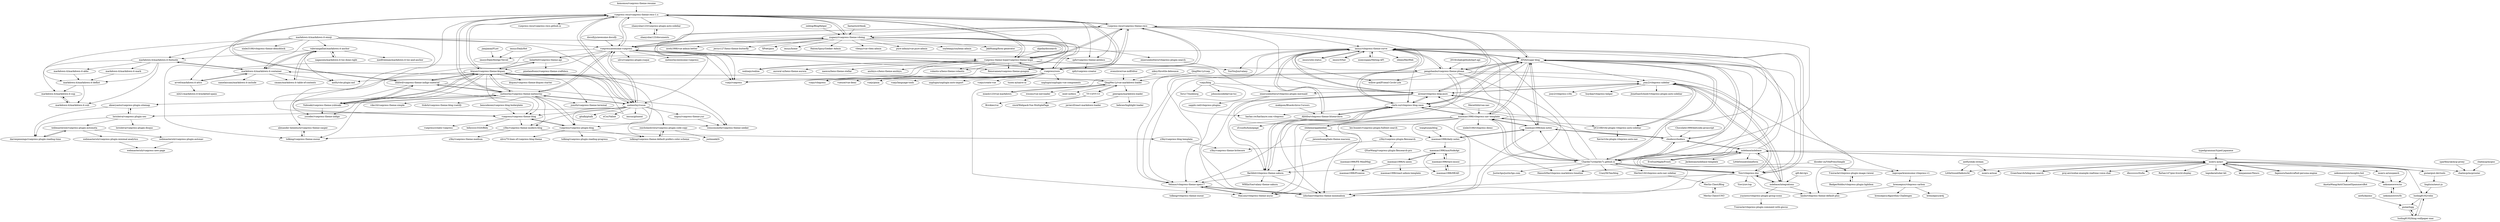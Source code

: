 digraph G {
"vuepress-reco/vuepress-theme-reco-1.x" -> "vuepress-reco/vuepress-theme-reco"
"vuepress-reco/vuepress-theme-reco-1.x" -> "xugaoyi/vuepress-theme-vdoing"
"vuepress-reco/vuepress-theme-reco-1.x" -> "vuepress/awesome-vuepress"
"vuepress-reco/vuepress-theme-reco-1.x" -> "vuepress-theme-hope/vuepress-theme-hope"
"vuepress-reco/vuepress-theme-reco-1.x" -> "vuepress-reco/vuepress-reco.github.io"
"vuepress-reco/vuepress-theme-reco-1.x" -> "zhhlwd/vuepress-theme-indigo-material"
"vuepress-reco/vuepress-theme-reco-1.x" -> "ktquez/vuepress-theme-ktquez"
"vuepress-reco/vuepress-theme-reco-1.x" -> "zpfz/vuepress-theme-antdocs"
"vuepress-reco/vuepress-theme-reco-1.x" -> "meteorlxy/vuepress-theme-meteorlxy"
"vuepress-reco/vuepress-theme-reco-1.x" -> "vuepress/core"
"vuepress-reco/vuepress-theme-reco-1.x" -> "vuejs/vuepress" ["e"=1]
"vuepress-reco/vuepress-theme-reco-1.x" -> "vuepress/vuepress-theme-blog"
"vuepress-reco/vuepress-theme-reco-1.x" -> "volantis-x/hexo-theme-volantis" ["e"=1]
"vuepress-reco/vuepress-theme-reco-1.x" -> "shanyuhai123/vuepress-plugin-auto-sidebar"
"vuepress-reco/vuepress-theme-reco-1.x" -> "meteorlxy/vssue"
"vuepress/awesome-vuepress" -> "vuepress-reco/vuepress-theme-reco-1.x"
"vuepress/awesome-vuepress" -> "vuepress/core"
"vuepress/awesome-vuepress" -> "vuepress-theme-hope/vuepress-theme-hope"
"vuepress/awesome-vuepress" -> "vuejs/vuepress" ["e"=1]
"vuepress/awesome-vuepress" -> "meteorlxy/vuepress-theme-meteorlxy"
"vuepress/awesome-vuepress" -> "meteorlxy/vssue"
"vuepress/awesome-vuepress" -> "xugaoyi/vuepress-theme-vdoing"
"vuepress/awesome-vuepress" -> "Renovamen/vuepress-theme-gungnir" ["e"=1]
"vuepress/awesome-vuepress" -> "ktquez/vuepress-theme-ktquez"
"vuepress/awesome-vuepress" -> "ulivz/vuepress-plugin-yuque" ["e"=1]
"vuepress/awesome-vuepress" -> "vuepress/vuepress-theme-blog"
"vuepress/awesome-vuepress" -> "linhe0x0/vuepress-theme-api"
"vuepress/awesome-vuepress" -> "meteorlxy/awesome-vuepress"
"vuepress/awesome-vuepress" -> "vuepress-reco/vuepress-theme-reco"
"vuepress/awesome-vuepress" -> "zpfz/vuepress-theme-antdocs"
"komomoo/vuepress-theme-resume" -> "vuepress-reco/vuepress-theme-reco-1.x" ["e"=1]
"docsifyjs/awesome-docsify" -> "vuepress/awesome-vuepress" ["e"=1]
"meteorlxy/vuepress-theme-meteorlxy" -> "ktquez/vuepress-theme-ktquez"
"meteorlxy/vuepress-theme-meteorlxy" -> "Yubisaki/vuepress-theme-yubisaki"
"meteorlxy/vuepress-theme-meteorlxy" -> "z3by/vuepress-theme-modern-blog"
"meteorlxy/vuepress-theme-meteorlxy" -> "vuepress/vuepress-plugin-blog"
"meteorlxy/vuepress-theme-meteorlxy" -> "vuepress/awesome-vuepress"
"meteorlxy/vuepress-theme-meteorlxy" -> "viko16/vuepress-theme-simple"
"meteorlxy/vuepress-theme-meteorlxy" -> "vuepress-reco/vuepress-theme-reco-1.x"
"meteorlxy/vuepress-theme-meteorlxy" -> "zhhlwd/vuepress-theme-indigo-material"
"meteorlxy/vuepress-theme-meteorlxy" -> "meteorlxy/vssue"
"meteorlxy/vuepress-theme-meteorlxy" -> "ttskch/vuepress-theme-blog-vuetify"
"meteorlxy/vuepress-theme-meteorlxy" -> "ekoeryanto/vuepress-plugin-sitemap"
"meteorlxy/vuepress-theme-meteorlxy" -> "wensonsmith/vuepress-theme-seeker"
"meteorlxy/vuepress-theme-meteorlxy" -> "jsmith/vuepress-theme-terminal"
"ktquez/vuepress-theme-ktquez" -> "meteorlxy/vuepress-theme-meteorlxy"
"ktquez/vuepress-theme-ktquez" -> "tolking/vuepress-theme-ououe"
"ktquez/vuepress-theme-ktquez" -> "linhe0x0/vuepress-theme-api"
"ktquez/vuepress-theme-ktquez" -> "Yubisaki/vuepress-theme-yubisaki"
"ktquez/vuepress-theme-ktquez" -> "ktquez/vuepress-theme-ktquez-starter"
"ktquez/vuepress-theme-ktquez" -> "jsmith/vuepress-theme-terminal"
"ktquez/vuepress-theme-ktquez" -> "z3by/vuepress-theme-modern-blog"
"ktquez/vuepress-theme-ktquez" -> "yscoder/vuepress-theme-indigo"
"ktquez/vuepress-theme-ktquez" -> "vuepress/vuepress-plugin-blog"
"ktquez/vuepress-theme-ktquez" -> "alexander-heimbuch/vuepress-theme-casper"
"ktquez/vuepress-theme-ktquez" -> "zhhlwd/vuepress-theme-indigo-material"
"ktquez/vuepress-theme-ktquez" -> "wensonsmith/vuepress-theme-seeker"
"ktquez/vuepress-theme-ktquez" -> "vuepress-reco/vuepress-theme-reco-1.x"
"ktquez/vuepress-theme-ktquez" -> "meteorlxy/vssue"
"ktquez/vuepress-theme-ktquez" -> "vuepress/vuepress-theme-blog"
"shanyuhai123/documents" -> "shanyuhai123/vuepress-plugin-auto-sidebar"
"linhe0x0/vuepress-theme-api" -> "pixelandtonic/vuepress-theme-craftdocs"
"linhe0x0/vuepress-theme-api" -> "ktquez/vuepress-theme-ktquez"
"linhe0x0/vuepress-theme-api" -> "tolking/vuepress-theme-ououe"
"maomao1996/mm-notes" -> "maomao1996/daily-notes"
"maomao1996/mm-notes" -> "maomao1996/vitepress-nav-template"
"maomao1996/mm-notes" -> "chodocs/chodocs"
"maomao1996/mm-notes" -> "ATQQ/sugar-blog"
"maomao1996/mm-notes" -> "izhichao/vitepress-theme-minimalism"
"bencodezen/vuepress-blog-boilerplate" -> "vuepress/vuepress-theme-blog" ["e"=1]
"meteorlxy/vssue" -> "vuepress/vuepress-plugin-blog"
"meteorlxy/vssue" -> "ktquez/vuepress-theme-ktquez"
"meteorlxy/vssue" -> "vuepress/awesome-vuepress"
"meteorlxy/vssue" -> "cnguu/vuepress-theme-yur"
"meteorlxy/vssue" -> "gitalk/gitalk" ["e"=1]
"meteorlxy/vssue" -> "meteorlxy/vuepress-theme-meteorlxy"
"meteorlxy/vssue" -> "xCss/Valine" ["e"=1]
"meteorlxy/vssue" -> "vuepress/vuepress-theme-blog"
"meteorlxy/vssue" -> "tolking/vuepress-theme-default-prefers-color-scheme"
"meteorlxy/vssue" -> "znicholasbrown/vuepress-plugin-code-copy"
"meteorlxy/vssue" -> "lorisleiva/vuepress-plugin-seo"
"meteorlxy/vssue" -> "vuepress-reco/vuepress-theme-reco-1.x"
"meteorlxy/vssue" -> "imsun/gitment" ["e"=1]
"VV-UI/VV-UI" -> "QingWei-Li/vue-markdown-loader"
"VV-UI/VV-UI" -> "Brickies/vui" ["e"=1]
"VV-UI/VV-UI" -> "cnu4/Webpack-Vue-MultiplePage" ["e"=1]
"Yubisaki/vuepress-theme-yubisaki" -> "yscoder/vuepress-theme-indigo"
"Yubisaki/vuepress-theme-yubisaki" -> "ktquez/vuepress-theme-ktquez"
"Yubisaki/vuepress-theme-yubisaki" -> "meteorlxy/vuepress-theme-meteorlxy"
"Yubisaki/vuepress-theme-yubisaki" -> "zhhlwd/vuepress-theme-indigo-material"
"wangtunan/blog" -> "maomao1996/daily-notes" ["e"=1]
"nagaozen/markdown-it-toc-done-right" -> "valeriangalliat/markdown-it-anchor"
"vuepress/vuepress-plugin-blog" -> "vuepress/vuepress-theme-blog"
"vuepress/vuepress-plugin-blog" -> "tolking/vuepress-theme-default-prefers-color-scheme"
"vuepress/vuepress-plugin-blog" -> "ulivz/70-lines-of-vuepress-blog-theme"
"vuepress/vuepress-plugin-blog" -> "tolking/vuepress-plugin-reading-progress"
"webmasterish/vuepress-plugin-minimal-analytics" -> "webmasterish/vuepress-new-page"
"webmasterish/vuepress-plugin-autometa" -> "webmasterish/vuepress-plugin-autonav"
"webmasterish/vuepress-plugin-autometa" -> "webmasterish/vuepress-plugin-minimal-analytics"
"webmasterish/vuepress-plugin-autometa" -> "darrenjennings/vuepress-plugin-reading-time"
"lorisleiva/vuepress-plugin-seo" -> "ekoeryanto/vuepress-plugin-sitemap"
"lorisleiva/vuepress-plugin-seo" -> "darrenjennings/vuepress-plugin-reading-time"
"lorisleiva/vuepress-plugin-seo" -> "lorisleiva/vuepress-plugin-disqus"
"lorisleiva/vuepress-plugin-seo" -> "webmasterish/vuepress-plugin-autometa"
"zhhlwd/vuepress-theme-indigo-material" -> "yscoder/vuepress-theme-indigo"
"zhhlwd/vuepress-theme-indigo-material" -> "Yubisaki/vuepress-theme-yubisaki"
"zhhlwd/vuepress-theme-indigo-material" -> "ktquez/vuepress-theme-ktquez"
"zhhlwd/vuepress-theme-indigo-material" -> "wensonsmith/vuepress-theme-seeker"
"zhhlwd/vuepress-theme-indigo-material" -> "vuepress-reco/vuepress-theme-reco-1.x"
"zhhlwd/vuepress-theme-indigo-material" -> "meteorlxy/vuepress-theme-meteorlxy"
"vuepress/vuepress-theme-blog" -> "vuepress/vuepress-plugin-blog"
"vuepress/vuepress-theme-blog" -> "vuepress/create-vuepress"
"vuepress/vuepress-theme-blog" -> "z3by/vuepress-theme-modern-blog"
"vuepress/vuepress-theme-blog" -> "billyyyyy3320/Billy"
"alexander-heimbuch/vuepress-theme-casper" -> "tolking/vuepress-theme-ououe"
"maomao1996/ts-axios" -> "maomao1996/mmNodeApi"
"maomao1996/ts-axios" -> "maomao1996/react-admin-template"
"maomao1996/ts-axios" -> "maomao1996/Promise"
"ekoeryanto/vuepress-plugin-sitemap" -> "lorisleiva/vuepress-plugin-seo"
"ekoeryanto/vuepress-plugin-sitemap" -> "darrenjennings/vuepress-plugin-reading-time"
"maomao1996/mmNodeApi" -> "maomao1996/taro-music"
"maomao1996/mmNodeApi" -> "maomao1996/ts-axios"
"maomao1996/mmNodeApi" -> "maomao1996/HEAD"
"tolking/vuepress-theme-ououe" -> "alexander-heimbuch/vuepress-theme-casper"
"darrenjennings/vuepress-plugin-reading-time" -> "webmasterish/vuepress-plugin-autometa"
"maomao1996/HEAD" -> "maomao1996/taro-music"
"webmasterish/vuepress-plugin-autonav" -> "webmasterish/vuepress-new-page"
"maomao1996/taro-music" -> "maomao1996/mmNodeApi"
"maomao1996/taro-music" -> "maomao1996/HEAD"
"vuepress/core" -> "vuepress-theme-hope/vuepress-theme-hope"
"vuepress/core" -> "vuejs/vitepress" ["e"=1]
"vuepress/core" -> "vuepress/awesome-vuepress"
"vuepress/core" -> "xugaoyi/vuepress-theme-vdoing"
"vuepress/core" -> "vuejs/vuepress" ["e"=1]
"vuepress/core" -> "vuepress-reco/vuepress-theme-reco"
"vuepress/core" -> "vuejs/language-tools" ["e"=1]
"vuepress/core" -> "vuepress-reco/vuepress-theme-reco-1.x"
"vuepress/core" -> "unplugin/unplugin-auto-import" ["e"=1]
"vuepress/core" -> "vuejs/create-vue" ["e"=1]
"vuepress/core" -> "tusen-ai/naive-ui" ["e"=1]
"vuepress/core" -> "unplugin/unplugin-vue-components" ["e"=1]
"vuepress/core" -> "antfu/vite-plugin-md" ["e"=1]
"vuepress/core" -> "vueuse/vue-demi" ["e"=1]
"vuepress/core" -> "vuejs/pinia" ["e"=1]
"onblog/BlogHelper" -> "xugaoyi/vuepress-theme-vdoing" ["e"=1]
"xugaoyi/vuepress-theme-vdoing" -> "vuepress-theme-hope/vuepress-theme-hope"
"xugaoyi/vuepress-theme-vdoing" -> "vuepress-reco/vuepress-theme-reco-1.x"
"xugaoyi/vuepress-theme-vdoing" -> "vuepress/core"
"xugaoyi/vuepress-theme-vdoing" -> "vuejs/vuepress" ["e"=1]
"xugaoyi/vuepress-theme-vdoing" -> "vuepress/awesome-vuepress"
"xugaoyi/vuepress-theme-vdoing" -> "vbenjs/vue-vben-admin" ["e"=1]
"xugaoyi/vuepress-theme-vdoing" -> "pure-admin/vue-pure-admin" ["e"=1]
"xugaoyi/vuepress-theme-vdoing" -> "soybeanjs/soybean-admin" ["e"=1]
"xugaoyi/vuepress-theme-vdoing" -> "JakHuang/form-generator" ["e"=1]
"xugaoyi/vuepress-theme-vdoing" -> "zxwk1998/vue-admin-better" ["e"=1]
"xugaoyi/vuepress-theme-vdoing" -> "jerryc127/hexo-theme-butterfly" ["e"=1]
"xugaoyi/vuepress-theme-vdoing" -> "XPoet/picx" ["e"=1]
"xugaoyi/vuepress-theme-vdoing" -> "vuejs/vitepress" ["e"=1]
"xugaoyi/vuepress-theme-vdoing" -> "imsyy/home" ["e"=1]
"xugaoyi/vuepress-theme-vdoing" -> "HalseySpicy/Geeker-Admin" ["e"=1]
"niksy/throttle-debounce" -> "QingWei-Li/vue-markdown-loader" ["e"=1]
"vuepress-theme-hope/vuepress-theme-hope" -> "xugaoyi/vuepress-theme-vdoing"
"vuepress-theme-hope/vuepress-theme-hope" -> "vuepress/core"
"vuepress-theme-hope/vuepress-theme-hope" -> "vuepress-reco/vuepress-theme-reco"
"vuepress-theme-hope/vuepress-theme-hope" -> "vuepress/awesome-vuepress"
"vuepress-theme-hope/vuepress-theme-hope" -> "vuepress-reco/vuepress-theme-reco-1.x"
"vuepress-theme-hope/vuepress-theme-hope" -> "walinejs/waline" ["e"=1]
"vuepress-theme-hope/vuepress-theme-hope" -> "pengzhanbo/vuepress-theme-plume"
"vuepress-theme-hope/vuepress-theme-hope" -> "vuejs/vitepress" ["e"=1]
"vuepress-theme-hope/vuepress-theme-hope" -> "auroral-ui/hexo-theme-aurora" ["e"=1]
"vuepress-theme-hope/vuepress-theme-hope" -> "Renovamen/vuepress-theme-gungnir" ["e"=1]
"vuepress-theme-hope/vuepress-theme-hope" -> "vuejs/vuepress" ["e"=1]
"vuepress-theme-hope/vuepress-theme-hope" -> "xaoxuu/hexo-theme-stellar" ["e"=1]
"vuepress-theme-hope/vuepress-theme-hope" -> "YunYouJun/valaxy" ["e"=1]
"vuepress-theme-hope/vuepress-theme-hope" -> "volantis-x/hexo-theme-volantis" ["e"=1]
"vuepress-theme-hope/vuepress-theme-hope" -> "anzhiyu-c/hexo-theme-anzhiyu" ["e"=1]
"leo-buneev/vuepress-plugin-fulltext-search" -> "z3by/vuepress-plugin-flexsearch"
"ATQQ/sugar-blog" -> "clark-cui/vitepress-blog-zaun"
"ATQQ/sugar-blog" -> "Charles7c/charles7c.github.io"
"ATQQ/sugar-blog" -> "airene/vitepress-blog-pure"
"ATQQ/sugar-blog" -> "maomao1996/vitepress-nav-template"
"ATQQ/sugar-blog" -> "chodocs/chodocs"
"ATQQ/sugar-blog" -> "maomao1996/mm-notes"
"ATQQ/sugar-blog" -> "imsyy/vitepress-theme-curve"
"ATQQ/sugar-blog" -> "flaribbit/vitepress-theme-sakura"
"ATQQ/sugar-blog" -> "Velonor/vitepress-theme-open17"
"ATQQ/sugar-blog" -> "vuepress-reco/vuepress-theme-reco"
"ATQQ/sugar-blog" -> "logicspark/awesome-vitepress-v1"
"ATQQ/sugar-blog" -> "Yiov/vitepress-doc"
"ATQQ/sugar-blog" -> "izhichao/vitepress-theme-minimalism"
"ATQQ/sugar-blog" -> "jooy2/vitepress-sidebar"
"ATQQ/sugar-blog" -> "pengzhanbo/vuepress-theme-plume"
"clark-cui/vitepress-blog-zaun" -> "airene/vitepress-blog-pure"
"clark-cui/vitepress-blog-zaun" -> "ATQQ/sugar-blog"
"clark-cui/vitepress-blog-zaun" -> "flaribbit/vitepress-theme-sakura"
"clark-cui/vitepress-blog-zaun" -> "imsyy/vitepress-theme-curve"
"clark-cui/vitepress-blog-zaun" -> "izhichao/vitepress-theme-minimalism"
"clark-cui/vitepress-blog-zaun" -> "Alittfre/vitepress-theme-bluearchive"
"clark-cui/vitepress-blog-zaun" -> "harlan-zw/harlanzw.com-vitepress"
"clark-cui/vitepress-blog-zaun" -> "maomao1996/vitepress-nav-template"
"markdown-it/markdown-it-footnote" -> "markdown-it/markdown-it-deflist"
"markdown-it/markdown-it-footnote" -> "markdown-it/markdown-it-abbr"
"markdown-it/markdown-it-footnote" -> "markdown-it/markdown-it-sup"
"markdown-it/markdown-it-footnote" -> "markdown-it/markdown-it-sub"
"markdown-it/markdown-it-footnote" -> "markdown-it/markdown-it-mark"
"markdown-it/markdown-it-footnote" -> "markdown-it/markdown-it-container"
"z3by/vuepress-theme-modern-blog" -> "z3by/vuepress-theme-medium"
"z3by/vuepress-theme-modern-blog" -> "tolking/vuepress-theme-ououe"
"z3by/vuepress-theme-modern-blog" -> "z3by/vuepress-blog-template"
"Chocolate1999/leetcode-javascript" -> "chodocs/chodocs" ["e"=1]
"cnguu/vuepress-theme-yur" -> "wensonsmith/vuepress-theme-seeker"
"peerigon/markdown-loader" -> "javiercf/react-markdown-loader"
"peerigon/markdown-loader" -> "bebraw/highlight-loader"
"markdown-it/markdown-it-emoji" -> "valeriangalliat/markdown-it-anchor"
"markdown-it/markdown-it-emoji" -> "markdown-it/markdown-it-container"
"markdown-it/markdown-it-emoji" -> "markdown-it/markdown-it-footnote"
"markdown-it/markdown-it-emoji" -> "vuepress/awesome-vuepress"
"markdown-it/markdown-it-emoji" -> "markdown-it/markdown-it-deflist"
"markdown-it/markdown-it-emoji" -> "emersonbottero/vitepress-plugin-search"
"markdown-it/markdown-it-emoji" -> "vuepress/vuepress-theme-blog"
"markdown-it/markdown-it-emoji" -> "arve0/markdown-it-attrs"
"markdown-it/markdown-it-emoji" -> "xinlei3166/vitepress-theme-demoblock" ["e"=1]
"markdown-it/markdown-it-emoji" -> "meteorlxy/vssue"
"markdown-it/markdown-it-abbr" -> "markdown-it/markdown-it-deflist"
"z3by/vuepress-plugin-flexsearch" -> "z3by/vuepress-theme-britecore"
"z3by/vuepress-plugin-flexsearch" -> "QYueWang/vuepress-plugin-flexsearch-pro"
"zpfz/vuepress-theme-antdocs" -> "zpfz/vuepress-creator"
"maomao1996/daily-notes" -> "maomao1996/mm-notes"
"maomao1996/daily-notes" -> "maomao1996/mmNodeApi"
"shanyuhai123/vuepress-plugin-auto-sidebar" -> "shanyuhai123/documents"
"markdown-it/markdown-it-sub" -> "markdown-it/markdown-it-sup"
"antfu/kaomo" -> "guiiai/logg"
"z3by/vuepress-blog-template" -> "z3by/vuepress-theme-britecore"
"tolking/vuepress-theme-default-prefers-color-scheme" -> "znicholasbrown/vuepress-plugin-code-copy"
"znicholasbrown/vuepress-plugin-code-copy" -> "tolking/vuepress-theme-default-prefers-color-scheme"
"znicholasbrown/vuepress-plugin-code-copy" -> "joshmeek/lv"
"markdown-it/markdown-it-mark" -> "markdown-it/markdown-it-deflist"
"markdown-it/markdown-it-deflist" -> "markdown-it/markdown-it-sup"
"markdown-it/markdown-it-deflist" -> "markdown-it/markdown-it-sub"
"markdown-it/markdown-it-sup" -> "markdown-it/markdown-it-sub"
"walinejs/waline" -> "vuepress-theme-hope/vuepress-theme-hope" ["e"=1]
"markdown-it/markdown-it-container" -> "markdown-it/markdown-it-footnote"
"markdown-it/markdown-it-container" -> "arve0/markdown-it-attrs"
"markdown-it/markdown-it-container" -> "valeriangalliat/markdown-it-anchor"
"markdown-it/markdown-it-container" -> "camelaissani/markdown-it-include"
"markdown-it/markdown-it-container" -> "antfu/vite-plugin-md" ["e"=1]
"markdown-it/markdown-it-container" -> "QingWei-Li/vue-markdown-loader"
"markdown-it/markdown-it-container" -> "cmaas/markdown-it-table-of-contents"
"vuejs/blog" -> "johnsoncodehk/vue-tsc" ["e"=1]
"vuejs/blog" -> "airene/vitepress-blog-pure"
"vuejs/blog" -> "harlan-zw/harlanzw.com-vitepress"
"vuejs/blog" -> "foru17/luoleiorg"
"Renovamen/vuepress-theme-gungnir" -> "vuepress-reco/vuepress-theme-reco" ["e"=1]
"vuepress-reco/vuepress-theme-reco" -> "vuepress-theme-hope/vuepress-theme-hope"
"vuepress-reco/vuepress-theme-reco" -> "vuepress-reco/vuepress-theme-reco-1.x"
"vuepress-reco/vuepress-theme-reco" -> "Renovamen/vuepress-theme-gungnir" ["e"=1]
"vuepress-reco/vuepress-theme-reco" -> "pengzhanbo/vuepress-theme-plume"
"vuepress-reco/vuepress-theme-reco" -> "ATQQ/sugar-blog"
"vuepress-reco/vuepress-theme-reco" -> "vuepress/core"
"vuepress-reco/vuepress-theme-reco" -> "xugaoyi/vuepress-theme-vdoing"
"vuepress-reco/vuepress-theme-reco" -> "vuepress/awesome-vuepress"
"vuepress-reco/vuepress-theme-reco" -> "imsyy/vitepress-theme-curve"
"vuepress-reco/vuepress-theme-reco" -> "clark-cui/vitepress-blog-zaun"
"vuepress-reco/vuepress-theme-reco" -> "zpfz/vuepress-theme-antdocs"
"vuepress-reco/vuepress-theme-reco" -> "Charles7c/charles7c.github.io"
"vuepress-reco/vuepress-theme-reco" -> "airene/vitepress-blog-pure"
"vuepress-reco/vuepress-theme-reco" -> "meteorlxy/vssue"
"airene/vitepress-blog-pure" -> "clark-cui/vitepress-blog-zaun"
"airene/vitepress-blog-pure" -> "izhichao/vitepress-theme-minimalism"
"airene/vitepress-blog-pure" -> "ATQQ/sugar-blog"
"airene/vitepress-blog-pure" -> "flaribbit/vitepress-theme-sakura"
"airene/vitepress-blog-pure" -> "Velonor/vitepress-theme-open17"
"airene/vitepress-blog-pure" -> "Charles7c/charles7c.github.io"
"airene/vitepress-blog-pure" -> "jooy2/vitepress-sidebar"
"airene/vitepress-blog-pure" -> "imsyy/vitepress-theme-curve"
"arve0/markdown-it-attrs" -> "markdown-it/markdown-it-container"
"arve0/markdown-it-attrs" -> "mb21/markdown-it-bracketed-spans"
"valeriangalliat/markdown-it-anchor" -> "nagaozen/markdown-it-toc-done-right"
"valeriangalliat/markdown-it-anchor" -> "cmaas/markdown-it-table-of-contents"
"valeriangalliat/markdown-it-anchor" -> "markdown-it/markdown-it-footnote"
"valeriangalliat/markdown-it-anchor" -> "medfreeman/markdown-it-toc-and-anchor"
"valeriangalliat/markdown-it-anchor" -> "markdown-it/markdown-it-container"
"valeriangalliat/markdown-it-anchor" -> "antfu/vite-plugin-md" ["e"=1]
"cmaas/markdown-it-table-of-contents" -> "valeriangalliat/markdown-it-anchor"
"algolia/docsearch" -> "vuepress-theme-hope/vuepress-theme-hope" ["e"=1]
"pengzhanbo/vuepress-theme-plume" -> "imsyy/vitepress-theme-curve"
"pengzhanbo/vuepress-theme-plume" -> "Yiov/vitepress-doc"
"pengzhanbo/vuepress-theme-plume" -> "vuepress-reco/vuepress-theme-reco"
"pengzhanbo/vuepress-theme-plume" -> "Velonor/vitepress-theme-open17"
"pengzhanbo/vuepress-theme-plume" -> "clark-cui/vitepress-blog-zaun"
"pengzhanbo/vuepress-theme-plume" -> "maomao1996/mm-notes"
"pengzhanbo/vuepress-theme-plume" -> "izhichao/vitepress-theme-minimalism"
"pengzhanbo/vuepress-theme-plume" -> "MaLuns/vitepress-theme-async"
"pengzhanbo/vuepress-theme-plume" -> "jooy2/vitepress-sidebar"
"pengzhanbo/vuepress-theme-plume" -> "shiheme/appbeebee"
"pengzhanbo/vuepress-theme-plume" -> "willow-god/Friend-Circle-Lite" ["e"=1]
"imsyy/site-status" -> "imsyy/vitepress-theme-curve" ["e"=1]
"Yiov/vitepress-doc" -> "Yiov/yiov.top"
"Yiov/vitepress-doc" -> "imsyy/vitepress-theme-curve"
"Yiov/vitepress-doc" -> "jooy2/vitepress-sidebar"
"Yiov/vitepress-doc" -> "lando/vitepress-theme-default-plus"
"Yiov/vitepress-doc" -> "nolebase/integrations"
"Yiov/vitepress-doc" -> "izhichao/vitepress-theme-minimalism"
"Yiov/vitepress-doc" -> "MaLuns/vitepress-theme-async"
"Yiov/vitepress-doc" -> "Charles7c/charles7c.github.io"
"Mereithhh/van-nav" -> "maomao1996/vitepress-nav-template" ["e"=1]
"fantasticit/think" -> "xugaoyi/vuepress-theme-vdoing" ["e"=1]
"2016rshah/githubchart-api" -> "pengzhanbo/vuepress-theme-plume" ["e"=1]
"imsyy/SNav" -> "imsyy/vitepress-theme-curve" ["e"=1]
"flaribbit/vitepress-theme-sakura" -> "clark-cui/vitepress-blog-zaun"
"flaribbit/vitepress-theme-sakura" -> "izhichao/vitepress-theme-minimalism"
"flaribbit/vitepress-theme-sakura" -> "WRXinYue/valaxy-theme-sakura"
"flaribbit/vitepress-theme-sakura" -> "Velonor/vitepress-theme-open17"
"nolebase/nolebase" -> "nolebase/integrations"
"nolebase/nolebase" -> "Charles7c/charles7c.github.io"
"nolebase/nolebase" -> "Jackiexiao/nolebase-template" ["e"=1]
"nolebase/nolebase" -> "chodocs/chodocs"
"nolebase/nolebase" -> "moeru-ai/airi"
"nolebase/nolebase" -> "ATQQ/sugar-blog"
"nolebase/nolebase" -> "EveSunMaple/Frosti" ["e"=1]
"nolebase/nolebase" -> "guiiai/guii-devtools"
"nolebase/nolebase" -> "LittleSound/slimeform" ["e"=1]
"emersonbottero/vitepress-plugin-search" -> "emersonbottero/vitepress-plugin-mermaid"
"emersonbottero/vitepress-plugin-mermaid" -> "HanochMa/vitepress-markdown-timeline"
"emersonbottero/vitepress-plugin-mermaid" -> "sapphi-red/vitepress-plugins"
"maomao1996/FE-MindMap" -> "maomao1996/Promise" ["e"=1]
"Merlin-Chest/UNO" -> "Merlin-Chest/Blog"
"Merlin-Chest/Blog" -> "Merlin-Chest/UNO"
"xizeyoupan/Meting-API" -> "imsyy/vitepress-theme-curve" ["e"=1]
"Charles7c/charles7c.github.io" -> "ATQQ/sugar-blog"
"Charles7c/charles7c.github.io" -> "chodocs/chodocs"
"Charles7c/charles7c.github.io" -> "maomao1996/vitepress-nav-template"
"Charles7c/charles7c.github.io" -> "flaribbit/vitepress-theme-sakura"
"Charles7c/charles7c.github.io" -> "Yiov/vitepress-doc"
"Charles7c/charles7c.github.io" -> "nolebase/nolebase"
"Charles7c/charles7c.github.io" -> "airene/vitepress-blog-pure"
"Charles7c/charles7c.github.io" -> "maomao1996/mm-notes"
"Charles7c/charles7c.github.io" -> "clark-cui/vitepress-blog-zaun"
"Charles7c/charles7c.github.io" -> "Merlin218/vitepress-auto-nav-sidebar"
"Charles7c/charles7c.github.io" -> "imsyy/vitepress-theme-curve"
"Charles7c/charles7c.github.io" -> "Justin3go/justin3go.com"
"Charles7c/charles7c.github.io" -> "CrazyMrYan/blog" ["e"=1]
"Charles7c/charles7c.github.io" -> "logicspark/awesome-vitepress-v1"
"Charles7c/charles7c.github.io" -> "HanochMa/vitepress-markdown-timeline"
"jooy2/vitepress-sidebar" -> "QC2168/vite-plugin-vitepress-auto-sidebar"
"jooy2/vitepress-sidebar" -> "Yiov/vitepress-doc"
"jooy2/vitepress-sidebar" -> "nolebase/integrations"
"jooy2/vitepress-sidebar" -> "jooy2/vitepress-i18n"
"jooy2/vitepress-sidebar" -> "huyikai/vitepress-helper"
"jooy2/vitepress-sidebar" -> "JonathanSchndr/vitepress-plugin-auto-sidebar"
"jooy2/vitepress-sidebar" -> "lando/vitepress-theme-default-plus"
"jooy2/vitepress-sidebar" -> "emersonbottero/vitepress-plugin-mermaid"
"jooy2/vitepress-sidebar" -> "airene/vitepress-blog-pure"
"miaolz123/vue-markdown" -> "QingWei-Li/vue-markdown-loader" ["e"=1]
"chodocs/chodocs" -> "Charles7c/charles7c.github.io"
"chodocs/chodocs" -> "ATQQ/sugar-blog"
"chodocs/chodocs" -> "maomao1996/mm-notes"
"chodocs/chodocs" -> "imsyy/vitepress-theme-curve"
"chodocs/chodocs" -> "nolebase/nolebase"
"chodocs/chodocs" -> "maomao1996/vitepress-nav-template"
"QC2168/vite-plugin-vitepress-auto-sidebar" -> "Xaviw/vite-plugin-vitepress-auto-nav"
"QC2168/vite-plugin-vitepress-auto-sidebar" -> "jooy2/vitepress-sidebar"
"Merlin218/vitepress-auto-nav-sidebar" -> "Merlin-Chest/Blog"
"makipom/BlueArchive-Cursors" -> "Alittfre/vitepress-theme-bluearchive" ["e"=1]
"imsyy/DailyHot" -> "imsyy/DailyHotApi-Vercel" ["e"=1]
"nolebase/integrations" -> "lando/vitepress-theme-default-plus"
"nolebase/integrations" -> "nolebase/nolebase"
"nolebase/integrations" -> "jooy2/vitepress-sidebar"
"nolebase/integrations" -> "yuyinws/vitepress-plugin-group-icons"
"nolebase/integrations" -> "Yiov/vitepress-doc"
"QingWei-Li/vue-markdown-loader" -> "wxsms/vue-md-loader"
"QingWei-Li/vue-markdown-loader" -> "miaolz123/vue-markdown" ["e"=1]
"QingWei-Li/vue-markdown-loader" -> "markdown-it/markdown-it-container"
"QingWei-Li/vue-markdown-loader" -> "VV-UI/VV-UI"
"QingWei-Li/vue-markdown-loader" -> "mint-ui/docs"
"QingWei-Li/vue-markdown-loader" -> "peerigon/markdown-loader"
"maomao1996/vitepress-nav-template" -> "maomao1996/mm-notes"
"maomao1996/vitepress-nav-template" -> "Charles7c/charles7c.github.io"
"maomao1996/vitepress-nav-template" -> "ATQQ/sugar-blog"
"maomao1996/vitepress-nav-template" -> "Velonor/vitepress-theme-open17"
"maomao1996/vitepress-nav-template" -> "shiheme/appbeebee"
"maomao1996/vitepress-nav-template" -> "clark-cui/vitepress-blog-zaun"
"maomao1996/vitepress-nav-template" -> "Yiov/vitepress-doc"
"maomao1996/vitepress-nav-template" -> "xinlei3166/vitepress-demo" ["e"=1]
"maomao1996/vitepress-nav-template" -> "maomao1996/daily-notes"
"maomao1996/vitepress-nav-template" -> "izhichao/vitepress-theme-minimalism"
"maomao1996/vitepress-nav-template" -> "airene/vitepress-blog-pure"
"maomao1996/vitepress-nav-template" -> "flaribbit/vitepress-theme-sakura"
"maomao1996/vitepress-nav-template" -> "imsyy/vitepress-theme-curve"
"maomao1996/vitepress-nav-template" -> "MaLuns/vitepress-theme-async"
"maomao1996/vitepress-nav-template" -> "QC2168/vite-plugin-vitepress-auto-sidebar"
"logicspark/awesome-vitepress-v1" -> "brenoepics/vitepress-carbon"
"nekomeowww/insights-bot" -> "nekomeowww/xo"
"nekomeowww/insights-bot" -> "AnotiaWang/AntiChannelSpammersBot"
"T-miracle/vitepress-plugin-image-viewer" -> "BadgerHobbs/vitepress-plugin-lightbox"
"izhichao/vitepress-theme-minimalism" -> "Velonor/vitepress-theme-open17"
"nekomeowww/fo" -> "nekomeowww/xo"
"nekomeowww/xo" -> "nekomeowww/fo"
"Alittfre/vitepress-theme-bluearchive" -> "imsyy/vitepress-theme-curve"
"Alittfre/vitepress-theme-bluearchive" -> "clark-cui/vitepress-blog-zaun"
"Alittfre/vitepress-theme-bluearchive" -> "sf-yuzifu/homepage" ["e"=1]
"Alittfre/vitepress-theme-bluearchive" -> "flaribbit/vitepress-theme-sakura"
"kimjammer/Neuro" -> "moeru-ai/airi" ["e"=1]
"shiheme/appbeebee" -> "izhichao/vitepress-theme-minimalism"
"shiheme/appbeebee" -> "MaLuns/vitepress-theme-async"
"shiheme/appbeebee" -> "jiewenhuang/halo-theme-macwen" ["e"=1]
"EveSunMaple/Frosti" -> "imsyy/vitepress-theme-curve" ["e"=1]
"EveSunMaple/Frosti" -> "nolebase/nolebase" ["e"=1]
"imsyy/vitepress-theme-curve" -> "Yiov/vitepress-doc"
"imsyy/vitepress-theme-curve" -> "clark-cui/vitepress-blog-zaun"
"imsyy/vitepress-theme-curve" -> "Alittfre/vitepress-theme-bluearchive"
"imsyy/vitepress-theme-curve" -> "Velonor/vitepress-theme-open17"
"imsyy/vitepress-theme-curve" -> "pengzhanbo/vuepress-theme-plume"
"imsyy/vitepress-theme-curve" -> "ATQQ/sugar-blog"
"imsyy/vitepress-theme-curve" -> "imsyy/site-status" ["e"=1]
"imsyy/vitepress-theme-curve" -> "imsyy/SNav" ["e"=1]
"imsyy/vitepress-theme-curve" -> "imsyy/DailyHotApi-Vercel"
"imsyy/vitepress-theme-curve" -> "willow-god/Friend-Circle-Lite" ["e"=1]
"imsyy/vitepress-theme-curve" -> "YunYouJun/valaxy" ["e"=1]
"imsyy/vitepress-theme-curve" -> "zhheo/HeoWeb" ["e"=1]
"imsyy/vitepress-theme-curve" -> "izhichao/vitepress-theme-minimalism"
"imsyy/vitepress-theme-curve" -> "xizeyoupan/Meting-API" ["e"=1]
"imsyy/vitepress-theme-curve" -> "airene/vitepress-blog-pure"
"QingWei-Li/vuep" -> "QingWei-Li/vue-markdown-loader" ["e"=1]
"dicoder-cn/VitePressSimple" -> "T-miracle/vitepress-plugin-image-viewer"
"dicoder-cn/VitePressSimple" -> "HanochMa/vitepress-markdown-timeline"
"brenoepics/vitepress-carbon" -> "brenoepics/at4j"
"brenoepics/vitepress-carbon" -> "lando/vitepress-theme-default-plus"
"brenoepics/vitepress-carbon" -> "brenoepics/Algorithm-Challenges"
"Velonor/vitepress-theme-open17" -> "izhichao/vitepress-theme-minimalism"
"Velonor/vitepress-theme-open17" -> "tolking/vitepress-theme-ououe"
"Velonor/vitepress-theme-open17" -> "MaLuns/vitepress-theme-async"
"MaLuns/vitepress-theme-async" -> "Velonor/vitepress-theme-open17"
"qifi-dev/qrs" -> "nolebase/integrations" ["e"=1]
"ovenslove/vue-mdEditor" -> "QingWei-Li/vue-markdown-loader" ["e"=1]
"yuyinws/vitepress-plugin-group-icons" -> "T-miracle/vitepress-plugin-comment-with-giscus"
"jianjianai/FList" -> "imsyy/DailyHotApi-Vercel" ["e"=1]
"moeru-ai/airi" -> "fagenorn/handcrafted-persona-engine" ["e"=1]
"moeru-ai/airi" -> "GramSearch/telegram-search" ["e"=1]
"moeru-ai/airi" -> "proj-airi/webai-example-realtime-voice-chat"
"moeru-ai/airi" -> "LittleSound/bekuto3d"
"moeru-ai/airi" -> "moeru-ai/xsai"
"moeru-ai/airi" -> "nolebase/nolebase"
"moeru-ai/airi" -> "kimjammer/Neuro" ["e"=1]
"moeru-ai/airi" -> "moeru-ai/unspeech"
"moeru-ai/airi" -> "chatmcp/mcprouter"
"moeru-ai/airi" -> "dbccccccc/ttsfm" ["e"=1]
"moeru-ai/airi" -> "nekomeowww/xo"
"moeru-ai/airi" -> "luoling8192/velin"
"moeru-ai/airi" -> "guiiai/guii-devtools"
"moeru-ai/airi" -> "RaSan147/pixi-live2d-display" ["e"=1]
"moeru-ai/airi" -> "tegnike/aituber-kit" ["e"=1]
"chatmcp/mcpso" -> "chatmcp/mcprouter" ["e"=1]
"guiiai/guii-devtools" -> "lingticio/neuri-js"
"lingticio/neuri-js" -> "luoling8192/velin"
"BadgerHobbs/vitepress-plugin-lightbox" -> "T-miracle/vitepress-plugin-image-viewer"
"guiiai/logg" -> "luoling8192/bing-wallpaper-mac"
"typedgrammar/typed-japanese" -> "moeru-ai/airi" ["e"=1]
"GramSearch/telegram-search" -> "moeru-ai/airi" ["e"=1]
"fagenorn/handcrafted-persona-engine" -> "moeru-ai/airi" ["e"=1]
"sparfenyuk/mcp-proxy" -> "chatmcp/mcprouter" ["e"=1]
"antfu/shiki-stream" -> "moeru-ai/xsai" ["e"=1]
"antfu/shiki-stream" -> "LittleSound/bekuto3d" ["e"=1]
"moeru-ai/unspeech" -> "nekomeowww/xo"
"luoling8192/bing-wallpaper-mac" -> "luoling8192/velin"
"luoling8192/bing-wallpaper-mac" -> "guiiai/logg"
"luoling8192/velin" -> "luoling8192/bing-wallpaper-mac"
"luoling8192/velin" -> "guiiai/logg"
"vuepress-reco/vuepress-theme-reco-1.x" ["l"="-42.851,15.929"]
"vuepress-reco/vuepress-theme-reco" ["l"="-42.769,15.976"]
"xugaoyi/vuepress-theme-vdoing" ["l"="-42.84,15.975"]
"vuepress/awesome-vuepress" ["l"="-42.828,15.912"]
"vuepress-theme-hope/vuepress-theme-hope" ["l"="-42.779,15.937"]
"vuepress-reco/vuepress-reco.github.io" ["l"="-42.895,15.95"]
"zhhlwd/vuepress-theme-indigo-material" ["l"="-42.86,15.877"]
"ktquez/vuepress-theme-ktquez" ["l"="-42.86,15.859"]
"zpfz/vuepress-theme-antdocs" ["l"="-42.806,15.983"]
"meteorlxy/vuepress-theme-meteorlxy" ["l"="-42.884,15.867"]
"vuepress/core" ["l"="-42.809,15.949"]
"vuejs/vuepress" ["l"="-6.251,-32.005", "c"=72]
"vuepress/vuepress-theme-blog" ["l"="-42.885,15.889"]
"volantis-x/hexo-theme-volantis" ["l"="-42.189,15.073", "c"=140]
"shanyuhai123/vuepress-plugin-auto-sidebar" ["l"="-42.904,15.984"]
"meteorlxy/vssue" ["l"="-42.894,15.908"]
"Renovamen/vuepress-theme-gungnir" ["l"="-54.544,-14.397", "c"=301]
"ulivz/vuepress-plugin-yuque" ["l"="-44.968,15.974", "c"=218]
"linhe0x0/vuepress-theme-api" ["l"="-42.813,15.837"]
"meteorlxy/awesome-vuepress" ["l"="-42.78,15.875"]
"komomoo/vuepress-theme-resume" ["l"="-41.215,15.077", "c"=261]
"docsifyjs/awesome-docsify" ["l"="-4.178,-34.147", "c"=30]
"Yubisaki/vuepress-theme-yubisaki" ["l"="-42.868,15.84"]
"z3by/vuepress-theme-modern-blog" ["l"="-42.875,15.817"]
"vuepress/vuepress-plugin-blog" ["l"="-42.916,15.882"]
"viko16/vuepress-theme-simple" ["l"="-42.912,15.809"]
"ttskch/vuepress-theme-blog-vuetify" ["l"="-42.916,15.836"]
"ekoeryanto/vuepress-plugin-sitemap" ["l"="-42.946,15.829"]
"wensonsmith/vuepress-theme-seeker" ["l"="-42.901,15.852"]
"jsmith/vuepress-theme-terminal" ["l"="-42.892,15.829"]
"tolking/vuepress-theme-ououe" ["l"="-42.838,15.814"]
"ktquez/vuepress-theme-ktquez-starter" ["l"="-42.857,15.815"]
"yscoder/vuepress-theme-indigo" ["l"="-42.843,15.839"]
"alexander-heimbuch/vuepress-theme-casper" ["l"="-42.838,15.794"]
"shanyuhai123/documents" ["l"="-42.921,16.006"]
"pixelandtonic/vuepress-theme-craftdocs" ["l"="-42.782,15.8"]
"maomao1996/mm-notes" ["l"="-42.657,16.036"]
"maomao1996/daily-notes" ["l"="-42.619,16.025"]
"maomao1996/vitepress-nav-template" ["l"="-42.671,16.029"]
"chodocs/chodocs" ["l"="-42.668,16.062"]
"ATQQ/sugar-blog" ["l"="-42.697,16.034"]
"izhichao/vitepress-theme-minimalism" ["l"="-42.681,16.019"]
"bencodezen/vuepress-blog-boilerplate" ["l"="-9.421,-30.611", "c"=1104]
"cnguu/vuepress-theme-yur" ["l"="-42.935,15.865"]
"gitalk/gitalk" ["l"="-42.114,15.146", "c"=140]
"xCss/Valine" ["l"="-42.233,15.173", "c"=140]
"tolking/vuepress-theme-default-prefers-color-scheme" ["l"="-42.93,15.905"]
"znicholasbrown/vuepress-plugin-code-copy" ["l"="-42.943,15.919"]
"lorisleiva/vuepress-plugin-seo" ["l"="-42.966,15.837"]
"imsun/gitment" ["l"="-42.166,15.032", "c"=140]
"VV-UI/VV-UI" ["l"="-43.188,15.994"]
"QingWei-Li/vue-markdown-loader" ["l"="-43.152,15.995"]
"Brickies/vui" ["l"="-7.735,-35.249", "c"=48]
"cnu4/Webpack-Vue-MultiplePage" ["l"="-5.73,-34.739", "c"=195]
"wangtunan/blog" ["l"="-3.089,-33.438", "c"=30]
"nagaozen/markdown-it-toc-done-right" ["l"="-43.076,16.044"]
"valeriangalliat/markdown-it-anchor" ["l"="-43.054,16.017"]
"ulivz/70-lines-of-vuepress-blog-theme" ["l"="-42.963,15.873"]
"tolking/vuepress-plugin-reading-progress" ["l"="-42.953,15.888"]
"webmasterish/vuepress-plugin-minimal-analytics" ["l"="-43.025,15.8"]
"webmasterish/vuepress-new-page" ["l"="-43.035,15.783"]
"webmasterish/vuepress-plugin-autometa" ["l"="-43.001,15.81"]
"webmasterish/vuepress-plugin-autonav" ["l"="-43.017,15.788"]
"darrenjennings/vuepress-plugin-reading-time" ["l"="-42.982,15.82"]
"lorisleiva/vuepress-plugin-disqus" ["l"="-42.974,15.802"]
"vuepress/create-vuepress" ["l"="-42.834,15.869"]
"billyyyyy3320/Billy" ["l"="-42.868,15.899"]
"maomao1996/ts-axios" ["l"="-42.535,16.017"]
"maomao1996/mmNodeApi" ["l"="-42.562,16.013"]
"maomao1996/react-admin-template" ["l"="-42.514,16.024"]
"maomao1996/Promise" ["l"="-42.514,16.008"]
"maomao1996/taro-music" ["l"="-42.553,15.997"]
"maomao1996/HEAD" ["l"="-42.539,16.001"]
"vuejs/vitepress" ["l"="-7.604,-30.093", "c"=31]
"vuejs/language-tools" ["l"="-7.546,-30.265", "c"=31]
"unplugin/unplugin-auto-import" ["l"="-7.47,-30.292", "c"=31]
"vuejs/create-vue" ["l"="-7.589,-30.207", "c"=31]
"tusen-ai/naive-ui" ["l"="-3.621,-32.992", "c"=30]
"unplugin/unplugin-vue-components" ["l"="-7.485,-30.267", "c"=31]
"antfu/vite-plugin-md" ["l"="-7.355,-30.363", "c"=31]
"vueuse/vue-demi" ["l"="-7.451,-30.267", "c"=31]
"vuejs/pinia" ["l"="-7.614,-30.18", "c"=31]
"onblog/BlogHelper" ["l"="-3.105,-32.746", "c"=30]
"vbenjs/vue-vben-admin" ["l"="-3.533,-33.16", "c"=30]
"pure-admin/vue-pure-admin" ["l"="-3.508,-35.809", "c"=246]
"soybeanjs/soybean-admin" ["l"="-3.45,-35.709", "c"=246]
"JakHuang/form-generator" ["l"="-3.63,-32.958", "c"=30]
"zxwk1998/vue-admin-better" ["l"="-3.539,-33.215", "c"=30]
"jerryc127/hexo-theme-butterfly" ["l"="-42.144,15.094", "c"=140]
"XPoet/picx" ["l"="-54.374,-14.498", "c"=301]
"imsyy/home" ["l"="-42.018,15.252", "c"=140]
"HalseySpicy/Geeker-Admin" ["l"="-3.445,-35.776", "c"=246]
"niksy/throttle-debounce" ["l"="-3.533,-32.819", "c"=30]
"walinejs/waline" ["l"="-42.206,15.22", "c"=140]
"pengzhanbo/vuepress-theme-plume" ["l"="-42.716,16.004"]
"auroral-ui/hexo-theme-aurora" ["l"="-42.205,15.146", "c"=140]
"xaoxuu/hexo-theme-stellar" ["l"="-42.195,15.128", "c"=140]
"YunYouJun/valaxy" ["l"="-7.774,-30.294", "c"=31]
"anzhiyu-c/hexo-theme-anzhiyu" ["l"="-42.134,15.194", "c"=140]
"leo-buneev/vuepress-plugin-fulltext-search" ["l"="-42.888,15.65"]
"z3by/vuepress-plugin-flexsearch" ["l"="-42.891,15.68"]
"clark-cui/vitepress-blog-zaun" ["l"="-42.701,15.995"]
"Charles7c/charles7c.github.io" ["l"="-42.704,16.053"]
"airene/vitepress-blog-pure" ["l"="-42.709,16.02"]
"imsyy/vitepress-theme-curve" ["l"="-42.694,16.012"]
"flaribbit/vitepress-theme-sakura" ["l"="-42.681,15.997"]
"Velonor/vitepress-theme-open17" ["l"="-42.675,16.008"]
"logicspark/awesome-vitepress-v1" ["l"="-42.726,16.081"]
"Yiov/vitepress-doc" ["l"="-42.681,16.05"]
"jooy2/vitepress-sidebar" ["l"="-42.698,16.072"]
"Alittfre/vitepress-theme-bluearchive" ["l"="-42.69,15.975"]
"harlan-zw/harlanzw.com-vitepress" ["l"="-42.671,15.952"]
"markdown-it/markdown-it-footnote" ["l"="-43.027,15.998"]
"markdown-it/markdown-it-deflist" ["l"="-42.999,16.001"]
"markdown-it/markdown-it-abbr" ["l"="-43.011,15.982"]
"markdown-it/markdown-it-sup" ["l"="-43.001,16.019"]
"markdown-it/markdown-it-sub" ["l"="-43.016,16.016"]
"markdown-it/markdown-it-mark" ["l"="-43.014,16.031"]
"markdown-it/markdown-it-container" ["l"="-43.071,15.987"]
"z3by/vuepress-theme-medium" ["l"="-42.881,15.785"]
"z3by/vuepress-blog-template" ["l"="-42.882,15.76"]
"Chocolate1999/leetcode-javascript" ["l"="-7.468,-34.702", "c"=48]
"peerigon/markdown-loader" ["l"="-43.222,16.023"]
"javiercf/react-markdown-loader" ["l"="-43.264,16.025"]
"bebraw/highlight-loader" ["l"="-43.238,16.047"]
"markdown-it/markdown-it-emoji" ["l"="-42.967,15.969"]
"emersonbottero/vitepress-plugin-search" ["l"="-42.892,16.046"]
"arve0/markdown-it-attrs" ["l"="-43.042,15.959"]
"xinlei3166/vitepress-theme-demoblock" ["l"="-6.739,-30.517", "c"=31]
"z3by/vuepress-theme-britecore" ["l"="-42.887,15.717"]
"QYueWang/vuepress-plugin-flexsearch-pro" ["l"="-42.909,15.668"]
"zpfz/vuepress-creator" ["l"="-42.81,16.017"]
"antfu/kaomo" ["l"="-42.491,16.183"]
"guiiai/logg" ["l"="-42.518,16.178"]
"joshmeek/lv" ["l"="-42.967,15.92"]
"camelaissani/markdown-it-include" ["l"="-43.101,15.967"]
"cmaas/markdown-it-table-of-contents" ["l"="-43.084,16.014"]
"vuejs/blog" ["l"="-42.641,15.946"]
"johnsoncodehk/vue-tsc" ["l"="2.817,-29.9", "c"=1206]
"foru17/luoleiorg" ["l"="-42.61,15.923"]
"mb21/markdown-it-bracketed-spans" ["l"="-43.059,15.938"]
"medfreeman/markdown-it-toc-and-anchor" ["l"="-43.052,16.058"]
"algolia/docsearch" ["l"="44.223,-26.006", "c"=2]
"MaLuns/vitepress-theme-async" ["l"="-42.663,16.014"]
"shiheme/appbeebee" ["l"="-42.664,15.997"]
"willow-god/Friend-Circle-Lite" ["l"="-42.039,15.374", "c"=140]
"imsyy/site-status" ["l"="-42.067,15.244", "c"=140]
"Yiov/yiov.top" ["l"="-42.626,16.053"]
"lando/vitepress-theme-default-plus" ["l"="-42.698,16.093"]
"nolebase/integrations" ["l"="-42.665,16.089"]
"Mereithhh/van-nav" ["l"="-44.677,15.077", "c"=218]
"fantasticit/think" ["l"="2.842,-9.281", "c"=0]
"2016rshah/githubchart-api" ["l"="-42.307,15.315", "c"=140]
"imsyy/SNav" ["l"="-42.028,15.281", "c"=140]
"WRXinYue/valaxy-theme-sakura" ["l"="-42.654,15.972"]
"nolebase/nolebase" ["l"="-42.65,16.11"]
"Jackiexiao/nolebase-template" ["l"="-41.894,15.481", "c"=140]
"moeru-ai/airi" ["l"="-42.6,16.186"]
"EveSunMaple/Frosti" ["l"="-7.739,-29.07", "c"=479]
"guiiai/guii-devtools" ["l"="-42.606,16.149"]
"LittleSound/slimeform" ["l"="-7.393,-30.506", "c"=31]
"emersonbottero/vitepress-plugin-mermaid" ["l"="-42.799,16.083"]
"HanochMa/vitepress-markdown-timeline" ["l"="-42.766,16.103"]
"sapphi-red/vitepress-plugins" ["l"="-42.821,16.107"]
"maomao1996/FE-MindMap" ["l"="-3.114,-33.448", "c"=30]
"Merlin-Chest/UNO" ["l"="-42.714,16.163"]
"Merlin-Chest/Blog" ["l"="-42.714,16.142"]
"xizeyoupan/Meting-API" ["l"="-42.057,15.292", "c"=140]
"Merlin218/vitepress-auto-nav-sidebar" ["l"="-42.718,16.104"]
"Justin3go/justin3go.com" ["l"="-42.75,16.068"]
"CrazyMrYan/blog" ["l"="-3.343,-32.61", "c"=30]
"QC2168/vite-plugin-vitepress-auto-sidebar" ["l"="-42.647,16.07"]
"jooy2/vitepress-i18n" ["l"="-42.687,16.1"]
"huyikai/vitepress-helper" ["l"="-42.705,16.113"]
"JonathanSchndr/vitepress-plugin-auto-sidebar" ["l"="-42.688,16.119"]
"miaolz123/vue-markdown" ["l"="-3.532,-33.078", "c"=30]
"Xaviw/vite-plugin-vitepress-auto-nav" ["l"="-42.614,16.076"]
"makipom/BlueArchive-Cursors" ["l"="-54.439,-18.249", "c"=923]
"imsyy/DailyHot" ["l"="-42.003,15.276", "c"=140]
"imsyy/DailyHotApi-Vercel" ["l"="-42.637,15.999"]
"yuyinws/vitepress-plugin-group-icons" ["l"="-42.604,16.102"]
"wxsms/vue-md-loader" ["l"="-43.167,16.032"]
"mint-ui/docs" ["l"="-43.18,15.956"]
"xinlei3166/vitepress-demo" ["l"="-6.755,-30.501", "c"=31]
"brenoepics/vitepress-carbon" ["l"="-42.731,16.123"]
"nekomeowww/insights-bot" ["l"="-42.606,16.294"]
"nekomeowww/xo" ["l"="-42.61,16.242"]
"AnotiaWang/AntiChannelSpammersBot" ["l"="-42.6,16.325"]
"T-miracle/vitepress-plugin-image-viewer" ["l"="-42.807,16.189"]
"BadgerHobbs/vitepress-plugin-lightbox" ["l"="-42.814,16.206"]
"nekomeowww/fo" ["l"="-42.62,16.258"]
"sf-yuzifu/homepage" ["l"="-54.336,-18.186", "c"=923]
"kimjammer/Neuro" ["l"="31.799,30.925", "c"=1202]
"jiewenhuang/halo-theme-macwen" ["l"="-43.452,15.083", "c"=262]
"zhheo/HeoWeb" ["l"="-42.063,15.265", "c"=140]
"QingWei-Li/vuep" ["l"="-3.59,-32.597", "c"=30]
"dicoder-cn/VitePressSimple" ["l"="-42.793,16.157"]
"brenoepics/at4j" ["l"="-42.749,16.147"]
"brenoepics/Algorithm-Challenges" ["l"="-42.733,16.148"]
"tolking/vitepress-theme-ououe" ["l"="-42.647,15.987"]
"qifi-dev/qrs" ["l"="40.876,-0.977", "c"=7]
"ovenslove/vue-mdEditor" ["l"="-3.4,-33.089", "c"=30]
"T-miracle/vitepress-plugin-comment-with-giscus" ["l"="-42.57,16.103"]
"jianjianai/FList" ["l"="46.486,-0.213", "c"=646]
"fagenorn/handcrafted-persona-engine" ["l"="27.92,-21.082", "c"=577]
"GramSearch/telegram-search" ["l"="46.425,0.021", "c"=646]
"proj-airi/webai-example-realtime-voice-chat" ["l"="-42.599,16.217"]
"LittleSound/bekuto3d" ["l"="-42.563,16.196"]
"moeru-ai/xsai" ["l"="-42.576,16.242"]
"moeru-ai/unspeech" ["l"="-42.619,16.219"]
"chatmcp/mcprouter" ["l"="-42.546,16.219"]
"dbccccccc/ttsfm" ["l"="45.739,0.501", "c"=99]
"luoling8192/velin" ["l"="-42.552,16.174"]
"RaSan147/pixi-live2d-display" ["l"="-43.82,15.019", "c"=262]
"tegnike/aituber-kit" ["l"="4.655,-40.522", "c"=1105]
"chatmcp/mcpso" ["l"="45.349,-0.723", "c"=222]
"lingticio/neuri-js" ["l"="-42.569,16.155"]
"luoling8192/bing-wallpaper-mac" ["l"="-42.532,16.172"]
"typedgrammar/typed-japanese" ["l"="6.207,-40.159", "c"=154]
"sparfenyuk/mcp-proxy" ["l"="41.252,3.065", "c"=559]
"antfu/shiki-stream" ["l"="-7.651,-30.673", "c"=31]
}